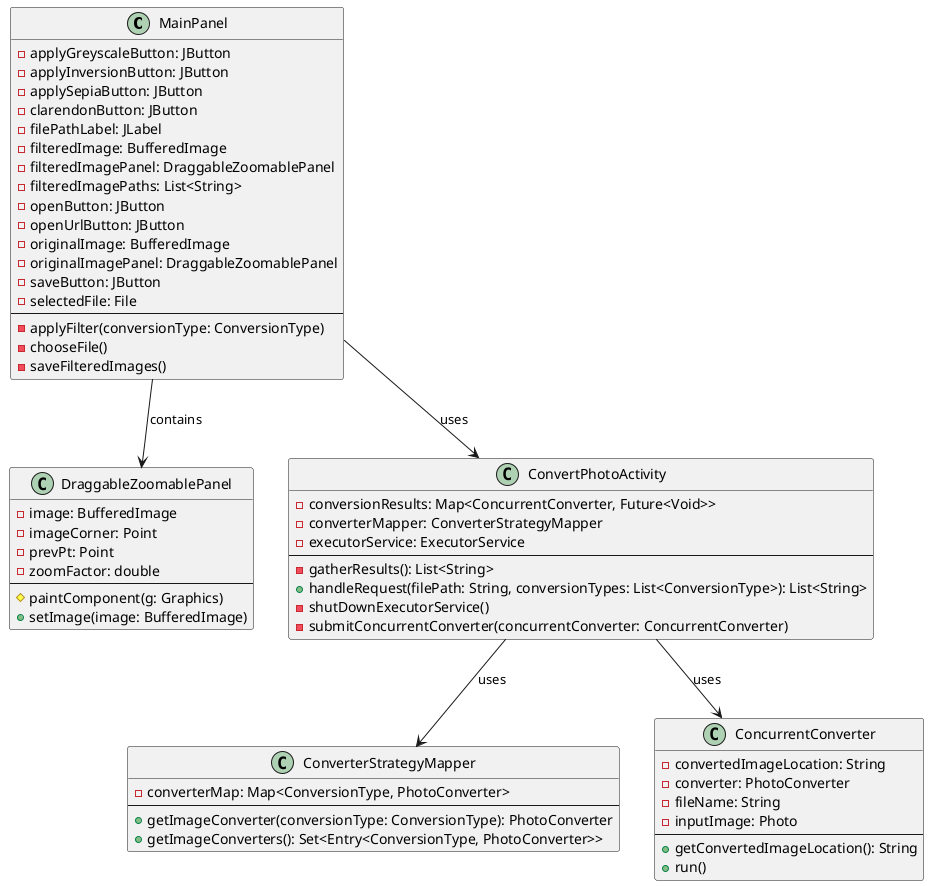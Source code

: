 @startuml

class MainPanel {
    - applyGreyscaleButton: JButton
    - applyInversionButton: JButton
    - applySepiaButton: JButton
    - clarendonButton: JButton
    - filePathLabel: JLabel
    - filteredImage: BufferedImage
    - filteredImagePanel: DraggableZoomablePanel
    - filteredImagePaths: List<String>
    - openButton: JButton
    - openUrlButton: JButton
    - originalImage: BufferedImage
    - originalImagePanel: DraggableZoomablePanel
    - saveButton: JButton
    - selectedFile: File
    --
    - applyFilter(conversionType: ConversionType)
    - chooseFile()
    - saveFilteredImages()
}

class DraggableZoomablePanel {
    - image: BufferedImage
    - imageCorner: Point
    - prevPt: Point
    - zoomFactor: double
    --
    # paintComponent(g: Graphics)
    + setImage(image: BufferedImage)
}

class ConvertPhotoActivity {
    - conversionResults: Map<ConcurrentConverter, Future<Void>>
    - converterMapper: ConverterStrategyMapper
    - executorService: ExecutorService
    --
    - gatherResults(): List<String>
    + handleRequest(filePath: String, conversionTypes: List<ConversionType>): List<String>
    - shutDownExecutorService()
    - submitConcurrentConverter(concurrentConverter: ConcurrentConverter)
}

class ConverterStrategyMapper {
    - converterMap: Map<ConversionType, PhotoConverter>
    --
    + getImageConverter(conversionType: ConversionType): PhotoConverter
    + getImageConverters(): Set<Entry<ConversionType, PhotoConverter>>
}

class ConcurrentConverter {
    - convertedImageLocation: String
    - converter: PhotoConverter
    - fileName: String
    - inputImage: Photo
    --
    + getConvertedImageLocation(): String
    + run()
}

MainPanel --> DraggableZoomablePanel : contains
MainPanel --> ConvertPhotoActivity : uses
ConvertPhotoActivity --> ConverterStrategyMapper : uses
ConvertPhotoActivity --> ConcurrentConverter : uses

@enduml